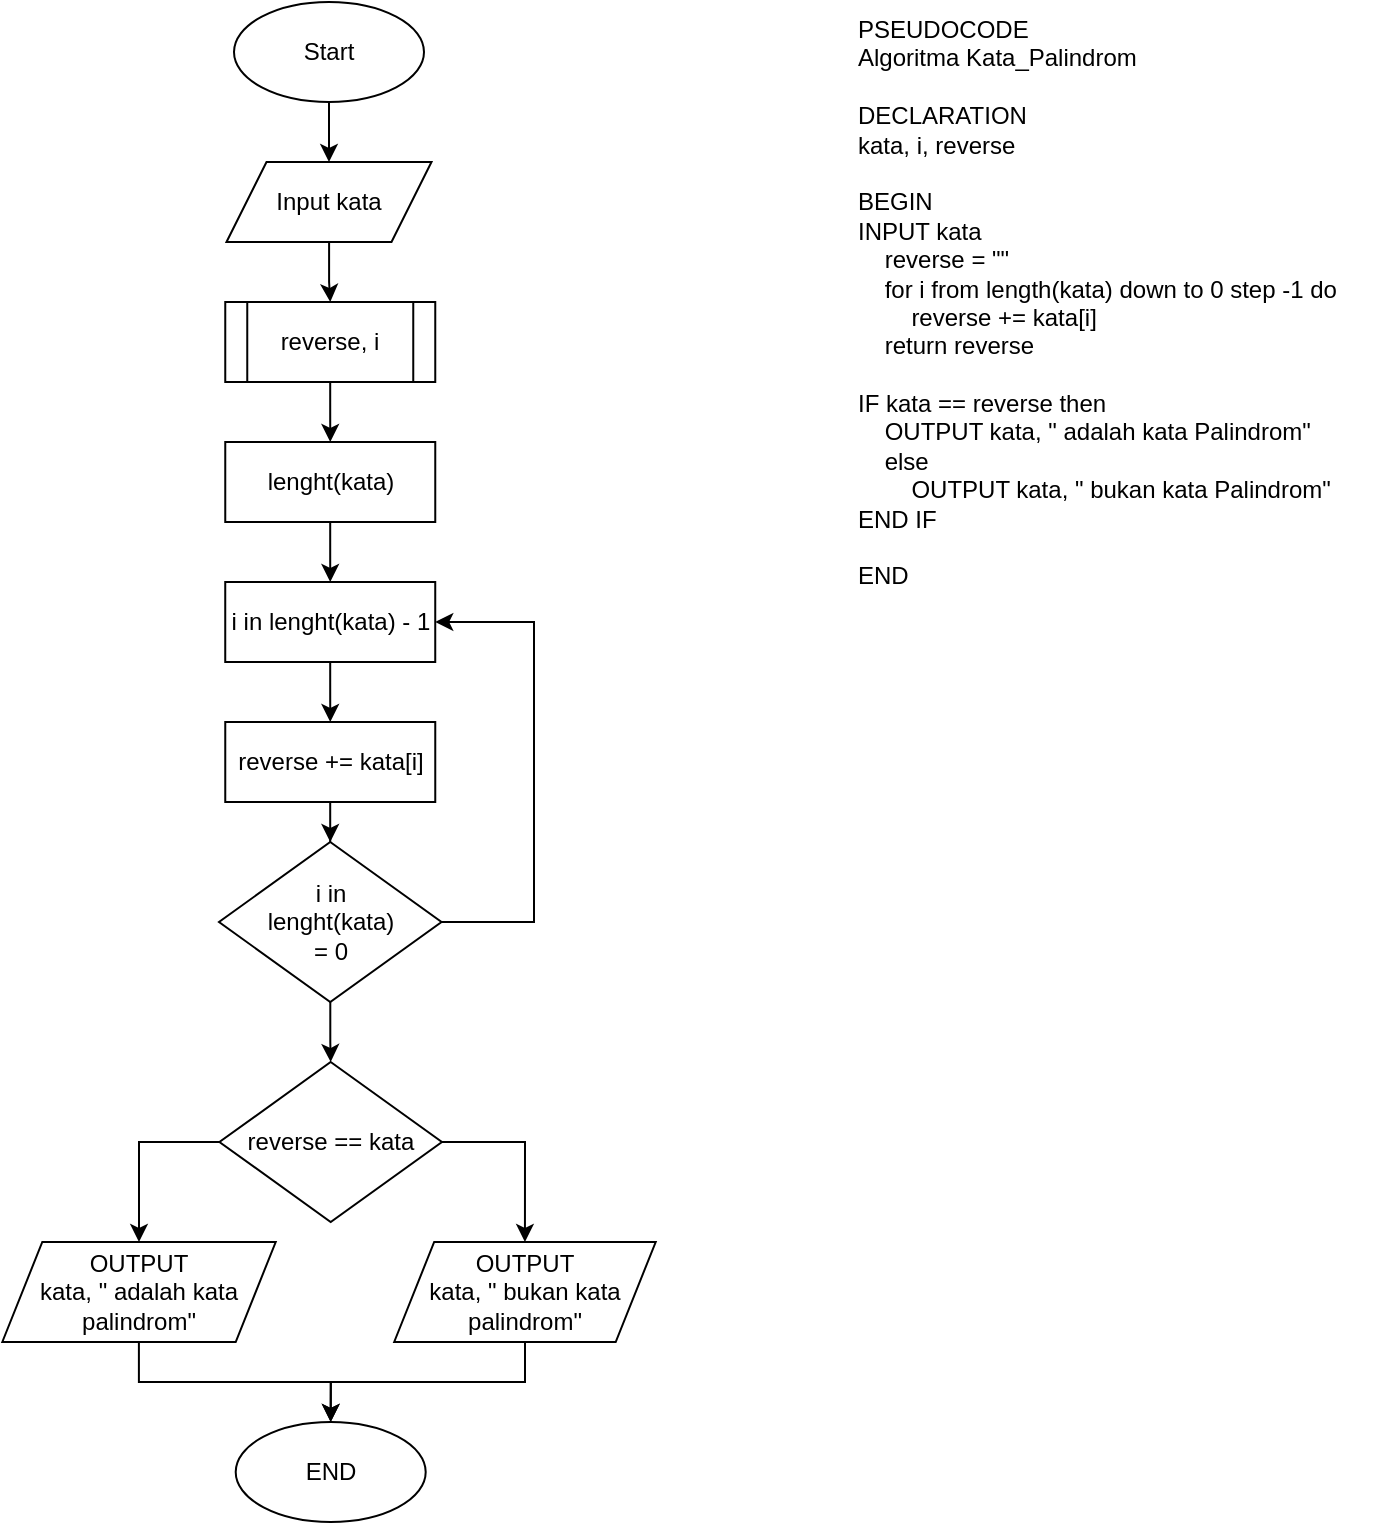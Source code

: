 <mxfile version="22.0.6" type="github">
  <diagram name="Kata Palindrom" id="xqpit8tieolZGP3yh0wS">
    <mxGraphModel dx="1615" dy="381" grid="1" gridSize="10" guides="1" tooltips="1" connect="1" arrows="1" fold="1" page="1" pageScale="1" pageWidth="850" pageHeight="1100" math="0" shadow="0">
      <root>
        <mxCell id="0" />
        <mxCell id="1" parent="0" />
        <mxCell id="0j6sQtGZUSPRx_zmh45T-1" value="PSEUDOCODE&lt;br&gt;&lt;div&gt;Algoritma Kata_Palindrom&lt;/div&gt;&lt;div&gt;&lt;br&gt;&lt;/div&gt;&lt;div&gt;DECLARATION&lt;/div&gt;&lt;div&gt;kata, i, reverse&lt;/div&gt;&lt;div&gt;&lt;br&gt;&lt;/div&gt;&lt;div&gt;BEGIN&lt;/div&gt;&lt;div&gt;INPUT kata&lt;span style=&quot;&quot;&gt;&lt;/span&gt;&lt;/div&gt;&lt;div&gt;&lt;span style=&quot;&quot;&gt;&lt;span style=&quot;&quot;&gt;&lt;span style=&quot;white-space: pre;&quot;&gt;&amp;nbsp;&amp;nbsp;&amp;nbsp;&amp;nbsp;&lt;/span&gt;&lt;/span&gt;reverse = &quot;&quot;&lt;/span&gt;&lt;/div&gt;&lt;div&gt;&lt;span style=&quot;&quot;&gt;&lt;span style=&quot;&quot;&gt;&lt;span style=&quot;white-space: pre;&quot;&gt;&amp;nbsp;&amp;nbsp;&amp;nbsp;&amp;nbsp;&lt;/span&gt;&lt;/span&gt;for i from length(kata) down to 0 step -1 do&lt;/span&gt;&lt;/div&gt;&lt;div&gt;&lt;span style=&quot;&quot;&gt;&lt;span style=&quot;&quot;&gt;&lt;span style=&quot;white-space: pre;&quot;&gt;&amp;nbsp;&amp;nbsp;&amp;nbsp;&amp;nbsp;&lt;/span&gt;&lt;span style=&quot;white-space: pre;&quot;&gt;&amp;nbsp;&amp;nbsp;&amp;nbsp;&amp;nbsp;&lt;/span&gt;&lt;/span&gt;reverse += kata[i]&lt;/span&gt;&lt;/div&gt;&lt;div&gt;&lt;span style=&quot;&quot;&gt;&lt;span style=&quot;&quot;&gt;&lt;span style=&quot;white-space: pre;&quot;&gt;&amp;nbsp;&amp;nbsp;&amp;nbsp;&amp;nbsp;&lt;/span&gt;&lt;/span&gt;return reverse&lt;/span&gt;&lt;/div&gt;&lt;div&gt;&lt;br&gt;&lt;/div&gt;&lt;div&gt;IF kata == reverse then&lt;/div&gt;&lt;div&gt;&lt;span style=&quot;&quot;&gt;&lt;span style=&quot;&quot;&gt;&lt;span style=&quot;white-space: pre;&quot;&gt;&amp;nbsp;&amp;nbsp;&amp;nbsp;&amp;nbsp;&lt;/span&gt;&lt;/span&gt;OUTPUT kata, &quot; adalah kata Palindrom&quot;&lt;/span&gt;&lt;/div&gt;&lt;div&gt;&lt;span style=&quot;&quot;&gt;&lt;span style=&quot;&quot;&gt;&lt;span style=&quot;white-space: pre;&quot;&gt;&amp;nbsp;&amp;nbsp;&amp;nbsp;&amp;nbsp;&lt;/span&gt;&lt;/span&gt;else&lt;/span&gt;&lt;/div&gt;&lt;div&gt;&lt;span style=&quot;&quot;&gt;&lt;span style=&quot;&quot;&gt;&lt;span style=&quot;white-space: pre;&quot;&gt;&amp;nbsp;&amp;nbsp;&amp;nbsp;&amp;nbsp;&lt;/span&gt;&lt;span style=&quot;white-space: pre;&quot;&gt;&amp;nbsp;&amp;nbsp;&amp;nbsp;&amp;nbsp;&lt;/span&gt;&lt;/span&gt;OUTPUT kata, &quot; bukan kata Palindrom&quot;&lt;/span&gt;&lt;/div&gt;&lt;div&gt;END IF&lt;/div&gt;&lt;div&gt;&lt;br&gt;&lt;/div&gt;&lt;div&gt;END&lt;span style=&quot;&quot;&gt;&lt;span style=&quot;white-space: pre;&quot;&gt;&amp;nbsp;&amp;nbsp;&amp;nbsp;&amp;nbsp;&lt;/span&gt;&lt;/span&gt;&lt;/div&gt;" style="text;html=1;align=left;verticalAlign=top;resizable=0;points=[];autosize=1;strokeColor=none;fillColor=none;" vertex="1" parent="1">
          <mxGeometry x="400" y="40" width="260" height="300" as="geometry" />
        </mxCell>
        <mxCell id="0j6sQtGZUSPRx_zmh45T-26" style="edgeStyle=orthogonalEdgeStyle;rounded=0;orthogonalLoop=1;jettySize=auto;html=1;entryX=0.5;entryY=0;entryDx=0;entryDy=0;" edge="1" parent="1" source="0j6sQtGZUSPRx_zmh45T-2" target="0j6sQtGZUSPRx_zmh45T-3">
          <mxGeometry relative="1" as="geometry" />
        </mxCell>
        <mxCell id="0j6sQtGZUSPRx_zmh45T-2" value="Start" style="ellipse;whiteSpace=wrap;html=1;" vertex="1" parent="1">
          <mxGeometry x="90" y="40" width="95" height="50" as="geometry" />
        </mxCell>
        <mxCell id="0j6sQtGZUSPRx_zmh45T-27" style="edgeStyle=orthogonalEdgeStyle;rounded=0;orthogonalLoop=1;jettySize=auto;html=1;entryX=0.5;entryY=0;entryDx=0;entryDy=0;" edge="1" parent="1" source="0j6sQtGZUSPRx_zmh45T-3" target="0j6sQtGZUSPRx_zmh45T-4">
          <mxGeometry relative="1" as="geometry" />
        </mxCell>
        <mxCell id="0j6sQtGZUSPRx_zmh45T-3" value="Input kata" style="shape=parallelogram;perimeter=parallelogramPerimeter;whiteSpace=wrap;html=1;fixedSize=1;" vertex="1" parent="1">
          <mxGeometry x="86.25" y="120" width="102.5" height="40" as="geometry" />
        </mxCell>
        <mxCell id="0j6sQtGZUSPRx_zmh45T-28" style="edgeStyle=orthogonalEdgeStyle;rounded=0;orthogonalLoop=1;jettySize=auto;html=1;entryX=0.5;entryY=0;entryDx=0;entryDy=0;" edge="1" parent="1" source="0j6sQtGZUSPRx_zmh45T-4" target="0j6sQtGZUSPRx_zmh45T-5">
          <mxGeometry relative="1" as="geometry" />
        </mxCell>
        <mxCell id="0j6sQtGZUSPRx_zmh45T-4" value="reverse, i" style="shape=process;whiteSpace=wrap;html=1;backgroundOutline=1;" vertex="1" parent="1">
          <mxGeometry x="85.63" y="190" width="105" height="40" as="geometry" />
        </mxCell>
        <mxCell id="0j6sQtGZUSPRx_zmh45T-29" style="edgeStyle=orthogonalEdgeStyle;rounded=0;orthogonalLoop=1;jettySize=auto;html=1;entryX=0.5;entryY=0;entryDx=0;entryDy=0;" edge="1" parent="1" source="0j6sQtGZUSPRx_zmh45T-5" target="0j6sQtGZUSPRx_zmh45T-15">
          <mxGeometry relative="1" as="geometry" />
        </mxCell>
        <mxCell id="0j6sQtGZUSPRx_zmh45T-5" value="lenght(kata)" style="rounded=0;whiteSpace=wrap;html=1;" vertex="1" parent="1">
          <mxGeometry x="85.63" y="260" width="105" height="40" as="geometry" />
        </mxCell>
        <mxCell id="0j6sQtGZUSPRx_zmh45T-32" style="edgeStyle=orthogonalEdgeStyle;rounded=0;orthogonalLoop=1;jettySize=auto;html=1;entryX=0.5;entryY=0;entryDx=0;entryDy=0;" edge="1" parent="1" source="0j6sQtGZUSPRx_zmh45T-6" target="0j6sQtGZUSPRx_zmh45T-16">
          <mxGeometry relative="1" as="geometry" />
        </mxCell>
        <mxCell id="0j6sQtGZUSPRx_zmh45T-33" style="edgeStyle=orthogonalEdgeStyle;rounded=0;orthogonalLoop=1;jettySize=auto;html=1;entryX=1;entryY=0.5;entryDx=0;entryDy=0;" edge="1" parent="1" source="0j6sQtGZUSPRx_zmh45T-6" target="0j6sQtGZUSPRx_zmh45T-15">
          <mxGeometry relative="1" as="geometry">
            <Array as="points">
              <mxPoint x="240" y="500" />
              <mxPoint x="240" y="350" />
            </Array>
          </mxGeometry>
        </mxCell>
        <mxCell id="0j6sQtGZUSPRx_zmh45T-6" value="i in&lt;br&gt;lenght(kata)&lt;br&gt;= 0" style="rhombus;whiteSpace=wrap;html=1;" vertex="1" parent="1">
          <mxGeometry x="82.5" y="460" width="111.25" height="80" as="geometry" />
        </mxCell>
        <mxCell id="0j6sQtGZUSPRx_zmh45T-31" style="edgeStyle=orthogonalEdgeStyle;rounded=0;orthogonalLoop=1;jettySize=auto;html=1;entryX=0.5;entryY=0;entryDx=0;entryDy=0;" edge="1" parent="1" source="0j6sQtGZUSPRx_zmh45T-7" target="0j6sQtGZUSPRx_zmh45T-6">
          <mxGeometry relative="1" as="geometry" />
        </mxCell>
        <mxCell id="0j6sQtGZUSPRx_zmh45T-7" value="reverse += kata[i]" style="rounded=0;whiteSpace=wrap;html=1;" vertex="1" parent="1">
          <mxGeometry x="85.63" y="400" width="105" height="40" as="geometry" />
        </mxCell>
        <mxCell id="0j6sQtGZUSPRx_zmh45T-24" style="edgeStyle=orthogonalEdgeStyle;rounded=0;orthogonalLoop=1;jettySize=auto;html=1;entryX=0.5;entryY=0;entryDx=0;entryDy=0;" edge="1" parent="1" source="0j6sQtGZUSPRx_zmh45T-12" target="0j6sQtGZUSPRx_zmh45T-13">
          <mxGeometry relative="1" as="geometry" />
        </mxCell>
        <mxCell id="0j6sQtGZUSPRx_zmh45T-12" value="OUTPUT&lt;br&gt;kata, &quot; adalah kata palindrom&quot;" style="shape=parallelogram;perimeter=parallelogramPerimeter;whiteSpace=wrap;html=1;fixedSize=1;" vertex="1" parent="1">
          <mxGeometry x="-25.85" y="660" width="136.7" height="50" as="geometry" />
        </mxCell>
        <mxCell id="0j6sQtGZUSPRx_zmh45T-13" value="END" style="ellipse;whiteSpace=wrap;html=1;" vertex="1" parent="1">
          <mxGeometry x="90.85" y="750" width="95" height="50" as="geometry" />
        </mxCell>
        <mxCell id="0j6sQtGZUSPRx_zmh45T-30" style="edgeStyle=orthogonalEdgeStyle;rounded=0;orthogonalLoop=1;jettySize=auto;html=1;entryX=0.5;entryY=0;entryDx=0;entryDy=0;" edge="1" parent="1" source="0j6sQtGZUSPRx_zmh45T-15" target="0j6sQtGZUSPRx_zmh45T-7">
          <mxGeometry relative="1" as="geometry" />
        </mxCell>
        <mxCell id="0j6sQtGZUSPRx_zmh45T-15" value="i in lenght(kata) - 1" style="rounded=0;whiteSpace=wrap;html=1;" vertex="1" parent="1">
          <mxGeometry x="85.62" y="330" width="105" height="40" as="geometry" />
        </mxCell>
        <mxCell id="0j6sQtGZUSPRx_zmh45T-22" style="edgeStyle=orthogonalEdgeStyle;rounded=0;orthogonalLoop=1;jettySize=auto;html=1;entryX=0.5;entryY=0;entryDx=0;entryDy=0;" edge="1" parent="1" source="0j6sQtGZUSPRx_zmh45T-16" target="0j6sQtGZUSPRx_zmh45T-12">
          <mxGeometry relative="1" as="geometry">
            <Array as="points">
              <mxPoint x="42.85" y="610" />
            </Array>
          </mxGeometry>
        </mxCell>
        <mxCell id="0j6sQtGZUSPRx_zmh45T-23" style="edgeStyle=orthogonalEdgeStyle;rounded=0;orthogonalLoop=1;jettySize=auto;html=1;entryX=0.5;entryY=0;entryDx=0;entryDy=0;" edge="1" parent="1" source="0j6sQtGZUSPRx_zmh45T-16" target="0j6sQtGZUSPRx_zmh45T-19">
          <mxGeometry relative="1" as="geometry">
            <Array as="points">
              <mxPoint x="235.85" y="610" />
            </Array>
          </mxGeometry>
        </mxCell>
        <mxCell id="0j6sQtGZUSPRx_zmh45T-16" value="reverse == kata" style="rhombus;whiteSpace=wrap;html=1;" vertex="1" parent="1">
          <mxGeometry x="82.72" y="570" width="111.25" height="80" as="geometry" />
        </mxCell>
        <mxCell id="0j6sQtGZUSPRx_zmh45T-25" style="edgeStyle=orthogonalEdgeStyle;rounded=0;orthogonalLoop=1;jettySize=auto;html=1;entryX=0.5;entryY=0;entryDx=0;entryDy=0;" edge="1" parent="1" source="0j6sQtGZUSPRx_zmh45T-19" target="0j6sQtGZUSPRx_zmh45T-13">
          <mxGeometry relative="1" as="geometry" />
        </mxCell>
        <mxCell id="0j6sQtGZUSPRx_zmh45T-19" value="OUTPUT&lt;br style=&quot;border-color: var(--border-color);&quot;&gt;kata, &quot; bukan kata palindrom&quot;" style="shape=parallelogram;perimeter=parallelogramPerimeter;whiteSpace=wrap;html=1;fixedSize=1;" vertex="1" parent="1">
          <mxGeometry x="170.09" y="660" width="130.76" height="50" as="geometry" />
        </mxCell>
      </root>
    </mxGraphModel>
  </diagram>
</mxfile>
